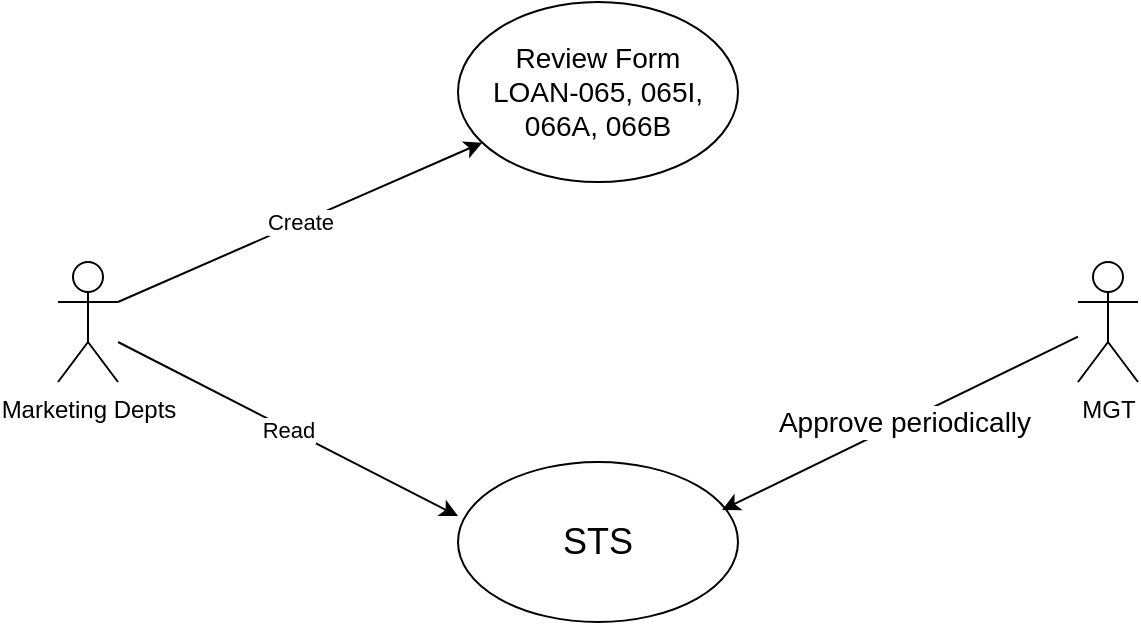 <mxfile version="23.1.1" type="github">
  <diagram id="C5RBs43oDa-KdzZeNtuy" name="Page-1">
    <mxGraphModel dx="1431" dy="701" grid="1" gridSize="10" guides="1" tooltips="1" connect="1" arrows="1" fold="1" page="1" pageScale="1" pageWidth="827" pageHeight="1169" math="0" shadow="0">
      <root>
        <object label="" id="WIyWlLk6GJQsqaUBKTNV-0">
          <mxCell />
        </object>
        <mxCell id="WIyWlLk6GJQsqaUBKTNV-1" parent="WIyWlLk6GJQsqaUBKTNV-0" />
        <mxCell id="AnEPI34ZdcEERc3whkqk-2" value="&lt;font style=&quot;font-size: 14px;&quot;&gt;Review Form&lt;br&gt;LOAN-065, 065I, 066A, 066B&lt;/font&gt;" style="ellipse;whiteSpace=wrap;html=1;" vertex="1" parent="WIyWlLk6GJQsqaUBKTNV-1">
          <mxGeometry x="300" y="110" width="140" height="90" as="geometry" />
        </mxCell>
        <mxCell id="AnEPI34ZdcEERc3whkqk-9" value="Marketing Depts" style="shape=umlActor;verticalLabelPosition=bottom;verticalAlign=top;html=1;outlineConnect=0;" vertex="1" parent="WIyWlLk6GJQsqaUBKTNV-1">
          <mxGeometry x="100" y="240" width="30" height="60" as="geometry" />
        </mxCell>
        <mxCell id="AnEPI34ZdcEERc3whkqk-10" value="" style="endArrow=classic;html=1;rounded=0;" edge="1" parent="WIyWlLk6GJQsqaUBKTNV-1" target="AnEPI34ZdcEERc3whkqk-2">
          <mxGeometry relative="1" as="geometry">
            <mxPoint x="130" y="260" as="sourcePoint" />
            <mxPoint x="230" y="260" as="targetPoint" />
          </mxGeometry>
        </mxCell>
        <mxCell id="AnEPI34ZdcEERc3whkqk-11" value="Label" style="edgeLabel;resizable=0;html=1;align=center;verticalAlign=middle;" connectable="0" vertex="1" parent="AnEPI34ZdcEERc3whkqk-10">
          <mxGeometry relative="1" as="geometry" />
        </mxCell>
        <mxCell id="AnEPI34ZdcEERc3whkqk-14" value="Create" style="edgeLabel;html=1;align=center;verticalAlign=middle;resizable=0;points=[];" vertex="1" connectable="0" parent="AnEPI34ZdcEERc3whkqk-10">
          <mxGeometry relative="1" as="geometry">
            <mxPoint as="offset" />
          </mxGeometry>
        </mxCell>
        <mxCell id="AnEPI34ZdcEERc3whkqk-12" value="&lt;font style=&quot;font-size: 18px;&quot;&gt;STS&lt;/font&gt;" style="ellipse;whiteSpace=wrap;html=1;" vertex="1" parent="WIyWlLk6GJQsqaUBKTNV-1">
          <mxGeometry x="300" y="340" width="140" height="80" as="geometry" />
        </mxCell>
        <mxCell id="AnEPI34ZdcEERc3whkqk-15" value="Read" style="endArrow=classic;html=1;rounded=0;entryX=0;entryY=0.338;entryDx=0;entryDy=0;entryPerimeter=0;" edge="1" parent="WIyWlLk6GJQsqaUBKTNV-1" target="AnEPI34ZdcEERc3whkqk-12">
          <mxGeometry relative="1" as="geometry">
            <mxPoint x="130" y="280" as="sourcePoint" />
            <mxPoint x="230" y="280" as="targetPoint" />
          </mxGeometry>
        </mxCell>
        <mxCell id="AnEPI34ZdcEERc3whkqk-16" value="Read" style="edgeLabel;resizable=0;html=1;align=center;verticalAlign=middle;" connectable="0" vertex="1" parent="AnEPI34ZdcEERc3whkqk-15">
          <mxGeometry relative="1" as="geometry" />
        </mxCell>
        <mxCell id="AnEPI34ZdcEERc3whkqk-17" value="MGT" style="shape=umlActor;verticalLabelPosition=bottom;verticalAlign=top;html=1;outlineConnect=0;" vertex="1" parent="WIyWlLk6GJQsqaUBKTNV-1">
          <mxGeometry x="610" y="240" width="30" height="60" as="geometry" />
        </mxCell>
        <mxCell id="AnEPI34ZdcEERc3whkqk-21" value="" style="endArrow=classic;html=1;rounded=0;entryX=0.943;entryY=0.3;entryDx=0;entryDy=0;entryPerimeter=0;" edge="1" parent="WIyWlLk6GJQsqaUBKTNV-1" source="AnEPI34ZdcEERc3whkqk-17" target="AnEPI34ZdcEERc3whkqk-12">
          <mxGeometry relative="1" as="geometry">
            <mxPoint x="520" y="280" as="sourcePoint" />
            <mxPoint x="490" y="390" as="targetPoint" />
          </mxGeometry>
        </mxCell>
        <mxCell id="AnEPI34ZdcEERc3whkqk-22" value="Label" style="edgeLabel;resizable=0;html=1;align=center;verticalAlign=middle;" connectable="0" vertex="1" parent="AnEPI34ZdcEERc3whkqk-21">
          <mxGeometry relative="1" as="geometry" />
        </mxCell>
        <mxCell id="AnEPI34ZdcEERc3whkqk-23" value="Re" style="edgeLabel;html=1;align=center;verticalAlign=middle;resizable=0;points=[];" vertex="1" connectable="0" parent="AnEPI34ZdcEERc3whkqk-21">
          <mxGeometry x="-0.032" y="4" relative="1" as="geometry">
            <mxPoint x="1" as="offset" />
          </mxGeometry>
        </mxCell>
        <mxCell id="AnEPI34ZdcEERc3whkqk-24" value="&lt;font style=&quot;font-size: 14px;&quot;&gt;Approve&amp;nbsp;periodically&lt;/font&gt;" style="edgeLabel;html=1;align=center;verticalAlign=middle;resizable=0;points=[];" vertex="1" connectable="0" parent="AnEPI34ZdcEERc3whkqk-21">
          <mxGeometry x="-0.023" relative="1" as="geometry">
            <mxPoint as="offset" />
          </mxGeometry>
        </mxCell>
      </root>
    </mxGraphModel>
  </diagram>
</mxfile>
